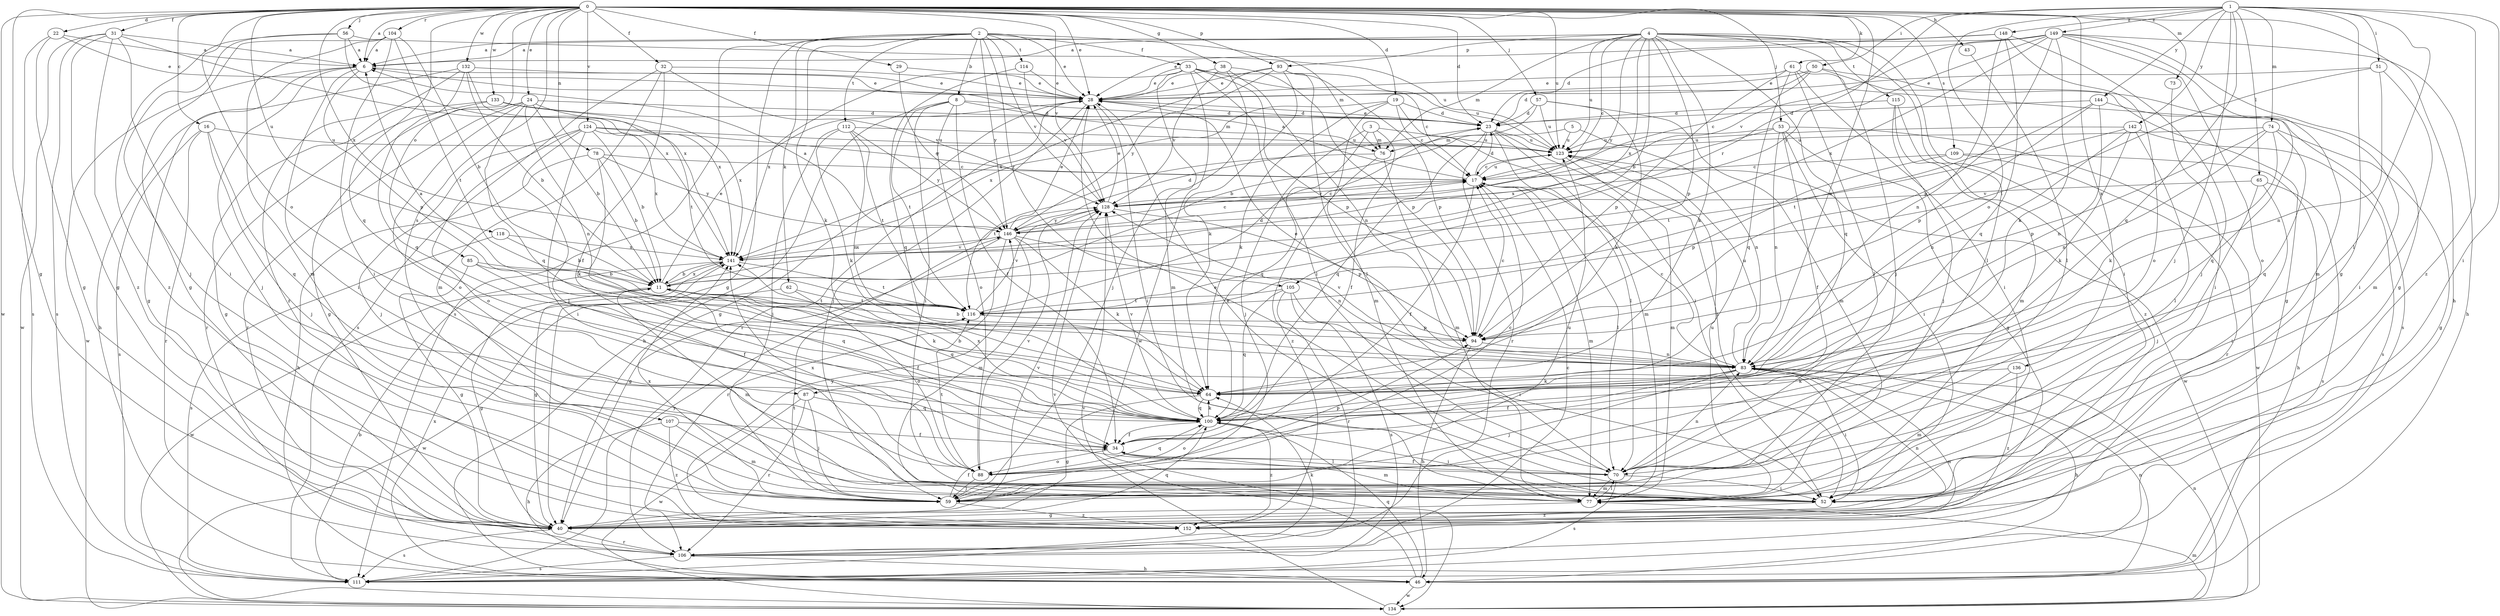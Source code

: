 strict digraph  {
0;
1;
2;
3;
4;
5;
6;
8;
11;
16;
17;
19;
22;
23;
24;
28;
29;
31;
32;
33;
34;
38;
40;
43;
46;
50;
51;
52;
53;
56;
57;
59;
61;
62;
64;
65;
70;
73;
74;
76;
77;
78;
83;
85;
87;
88;
93;
94;
100;
104;
105;
106;
107;
109;
111;
112;
114;
115;
116;
118;
123;
124;
128;
132;
133;
134;
136;
141;
142;
144;
146;
148;
149;
152;
0 -> 6  [label=a];
0 -> 16  [label=c];
0 -> 19  [label=d];
0 -> 22  [label=d];
0 -> 23  [label=d];
0 -> 24  [label=e];
0 -> 28  [label=e];
0 -> 29  [label=f];
0 -> 31  [label=f];
0 -> 32  [label=f];
0 -> 38  [label=g];
0 -> 40  [label=g];
0 -> 43  [label=h];
0 -> 46  [label=h];
0 -> 53  [label=j];
0 -> 56  [label=j];
0 -> 57  [label=j];
0 -> 61  [label=k];
0 -> 73  [label=m];
0 -> 78  [label=n];
0 -> 83  [label=n];
0 -> 85  [label=o];
0 -> 87  [label=o];
0 -> 93  [label=p];
0 -> 100  [label=q];
0 -> 104  [label=r];
0 -> 107  [label=s];
0 -> 109  [label=s];
0 -> 118  [label=u];
0 -> 123  [label=u];
0 -> 124  [label=v];
0 -> 128  [label=v];
0 -> 132  [label=w];
0 -> 133  [label=w];
0 -> 134  [label=w];
0 -> 136  [label=x];
0 -> 141  [label=x];
1 -> 40  [label=g];
1 -> 50  [label=i];
1 -> 51  [label=i];
1 -> 52  [label=i];
1 -> 59  [label=j];
1 -> 65  [label=l];
1 -> 70  [label=l];
1 -> 74  [label=m];
1 -> 87  [label=o];
1 -> 100  [label=q];
1 -> 105  [label=r];
1 -> 142  [label=y];
1 -> 144  [label=y];
1 -> 148  [label=z];
1 -> 149  [label=z];
1 -> 152  [label=z];
2 -> 8  [label=b];
2 -> 28  [label=e];
2 -> 33  [label=f];
2 -> 40  [label=g];
2 -> 62  [label=k];
2 -> 64  [label=k];
2 -> 76  [label=m];
2 -> 105  [label=r];
2 -> 111  [label=s];
2 -> 112  [label=t];
2 -> 114  [label=t];
2 -> 128  [label=v];
2 -> 146  [label=y];
3 -> 34  [label=f];
3 -> 59  [label=j];
3 -> 76  [label=m];
3 -> 100  [label=q];
3 -> 123  [label=u];
4 -> 6  [label=a];
4 -> 11  [label=b];
4 -> 17  [label=c];
4 -> 52  [label=i];
4 -> 59  [label=j];
4 -> 64  [label=k];
4 -> 70  [label=l];
4 -> 76  [label=m];
4 -> 93  [label=p];
4 -> 94  [label=p];
4 -> 100  [label=q];
4 -> 115  [label=t];
4 -> 123  [label=u];
4 -> 141  [label=x];
4 -> 146  [label=y];
5 -> 76  [label=m];
5 -> 83  [label=n];
5 -> 123  [label=u];
6 -> 28  [label=e];
6 -> 40  [label=g];
6 -> 52  [label=i];
6 -> 59  [label=j];
6 -> 94  [label=p];
6 -> 134  [label=w];
8 -> 23  [label=d];
8 -> 34  [label=f];
8 -> 46  [label=h];
8 -> 52  [label=i];
8 -> 76  [label=m];
8 -> 88  [label=o];
8 -> 116  [label=t];
11 -> 28  [label=e];
11 -> 34  [label=f];
11 -> 40  [label=g];
11 -> 64  [label=k];
11 -> 77  [label=m];
11 -> 100  [label=q];
11 -> 116  [label=t];
11 -> 128  [label=v];
11 -> 141  [label=x];
16 -> 59  [label=j];
16 -> 100  [label=q];
16 -> 106  [label=r];
16 -> 111  [label=s];
16 -> 123  [label=u];
17 -> 6  [label=a];
17 -> 23  [label=d];
17 -> 34  [label=f];
17 -> 70  [label=l];
17 -> 77  [label=m];
17 -> 123  [label=u];
17 -> 128  [label=v];
19 -> 17  [label=c];
19 -> 23  [label=d];
19 -> 52  [label=i];
19 -> 64  [label=k];
19 -> 77  [label=m];
19 -> 141  [label=x];
22 -> 6  [label=a];
22 -> 28  [label=e];
22 -> 40  [label=g];
22 -> 111  [label=s];
23 -> 28  [label=e];
23 -> 52  [label=i];
23 -> 70  [label=l];
23 -> 77  [label=m];
23 -> 100  [label=q];
23 -> 106  [label=r];
23 -> 123  [label=u];
24 -> 11  [label=b];
24 -> 23  [label=d];
24 -> 40  [label=g];
24 -> 83  [label=n];
24 -> 88  [label=o];
24 -> 100  [label=q];
24 -> 106  [label=r];
24 -> 116  [label=t];
28 -> 23  [label=d];
28 -> 40  [label=g];
28 -> 52  [label=i];
28 -> 59  [label=j];
28 -> 106  [label=r];
29 -> 28  [label=e];
29 -> 146  [label=y];
31 -> 6  [label=a];
31 -> 40  [label=g];
31 -> 52  [label=i];
31 -> 111  [label=s];
31 -> 134  [label=w];
31 -> 141  [label=x];
31 -> 152  [label=z];
32 -> 28  [label=e];
32 -> 34  [label=f];
32 -> 77  [label=m];
32 -> 111  [label=s];
32 -> 128  [label=v];
33 -> 17  [label=c];
33 -> 28  [label=e];
33 -> 70  [label=l];
33 -> 77  [label=m];
33 -> 94  [label=p];
33 -> 123  [label=u];
33 -> 134  [label=w];
33 -> 141  [label=x];
34 -> 70  [label=l];
34 -> 77  [label=m];
34 -> 88  [label=o];
38 -> 28  [label=e];
38 -> 59  [label=j];
38 -> 83  [label=n];
38 -> 94  [label=p];
38 -> 128  [label=v];
40 -> 83  [label=n];
40 -> 100  [label=q];
40 -> 106  [label=r];
40 -> 111  [label=s];
40 -> 128  [label=v];
43 -> 70  [label=l];
46 -> 83  [label=n];
46 -> 100  [label=q];
46 -> 128  [label=v];
46 -> 134  [label=w];
46 -> 141  [label=x];
50 -> 17  [label=c];
50 -> 23  [label=d];
50 -> 28  [label=e];
50 -> 40  [label=g];
50 -> 52  [label=i];
51 -> 28  [label=e];
51 -> 77  [label=m];
51 -> 83  [label=n];
51 -> 116  [label=t];
52 -> 28  [label=e];
52 -> 152  [label=z];
53 -> 34  [label=f];
53 -> 40  [label=g];
53 -> 52  [label=i];
53 -> 83  [label=n];
53 -> 123  [label=u];
53 -> 134  [label=w];
53 -> 141  [label=x];
56 -> 6  [label=a];
56 -> 59  [label=j];
56 -> 123  [label=u];
56 -> 141  [label=x];
56 -> 152  [label=z];
57 -> 11  [label=b];
57 -> 23  [label=d];
57 -> 64  [label=k];
57 -> 77  [label=m];
57 -> 123  [label=u];
59 -> 34  [label=f];
59 -> 116  [label=t];
59 -> 123  [label=u];
59 -> 141  [label=x];
59 -> 152  [label=z];
61 -> 28  [label=e];
61 -> 52  [label=i];
61 -> 70  [label=l];
61 -> 94  [label=p];
61 -> 100  [label=q];
61 -> 111  [label=s];
62 -> 88  [label=o];
62 -> 116  [label=t];
62 -> 134  [label=w];
64 -> 11  [label=b];
64 -> 40  [label=g];
64 -> 100  [label=q];
65 -> 52  [label=i];
65 -> 59  [label=j];
65 -> 111  [label=s];
65 -> 128  [label=v];
70 -> 28  [label=e];
70 -> 34  [label=f];
70 -> 52  [label=i];
70 -> 77  [label=m];
70 -> 83  [label=n];
70 -> 111  [label=s];
73 -> 52  [label=i];
74 -> 40  [label=g];
74 -> 64  [label=k];
74 -> 83  [label=n];
74 -> 94  [label=p];
74 -> 100  [label=q];
74 -> 123  [label=u];
76 -> 77  [label=m];
76 -> 116  [label=t];
76 -> 152  [label=z];
77 -> 40  [label=g];
77 -> 70  [label=l];
77 -> 123  [label=u];
78 -> 11  [label=b];
78 -> 17  [label=c];
78 -> 46  [label=h];
78 -> 64  [label=k];
78 -> 146  [label=y];
83 -> 17  [label=c];
83 -> 28  [label=e];
83 -> 34  [label=f];
83 -> 46  [label=h];
83 -> 52  [label=i];
83 -> 59  [label=j];
83 -> 64  [label=k];
83 -> 123  [label=u];
83 -> 128  [label=v];
85 -> 11  [label=b];
85 -> 34  [label=f];
85 -> 40  [label=g];
85 -> 100  [label=q];
87 -> 59  [label=j];
87 -> 100  [label=q];
87 -> 106  [label=r];
87 -> 134  [label=w];
88 -> 17  [label=c];
88 -> 59  [label=j];
88 -> 94  [label=p];
88 -> 100  [label=q];
88 -> 116  [label=t];
88 -> 128  [label=v];
88 -> 141  [label=x];
93 -> 28  [label=e];
93 -> 64  [label=k];
93 -> 70  [label=l];
93 -> 94  [label=p];
93 -> 141  [label=x];
93 -> 146  [label=y];
94 -> 11  [label=b];
94 -> 17  [label=c];
94 -> 46  [label=h];
94 -> 83  [label=n];
100 -> 34  [label=f];
100 -> 52  [label=i];
100 -> 64  [label=k];
100 -> 88  [label=o];
100 -> 128  [label=v];
100 -> 141  [label=x];
100 -> 152  [label=z];
104 -> 6  [label=a];
104 -> 11  [label=b];
104 -> 40  [label=g];
104 -> 52  [label=i];
104 -> 77  [label=m];
104 -> 116  [label=t];
105 -> 52  [label=i];
105 -> 100  [label=q];
105 -> 106  [label=r];
105 -> 111  [label=s];
105 -> 116  [label=t];
106 -> 17  [label=c];
106 -> 46  [label=h];
106 -> 64  [label=k];
106 -> 83  [label=n];
106 -> 111  [label=s];
107 -> 34  [label=f];
107 -> 46  [label=h];
107 -> 77  [label=m];
107 -> 152  [label=z];
109 -> 17  [label=c];
109 -> 46  [label=h];
109 -> 94  [label=p];
109 -> 106  [label=r];
111 -> 11  [label=b];
111 -> 146  [label=y];
112 -> 59  [label=j];
112 -> 64  [label=k];
112 -> 83  [label=n];
112 -> 116  [label=t];
112 -> 123  [label=u];
112 -> 146  [label=y];
114 -> 28  [label=e];
114 -> 100  [label=q];
114 -> 128  [label=v];
115 -> 23  [label=d];
115 -> 59  [label=j];
115 -> 77  [label=m];
115 -> 152  [label=z];
116 -> 6  [label=a];
116 -> 23  [label=d];
116 -> 94  [label=p];
116 -> 128  [label=v];
118 -> 11  [label=b];
118 -> 111  [label=s];
118 -> 141  [label=x];
123 -> 17  [label=c];
123 -> 77  [label=m];
123 -> 134  [label=w];
124 -> 11  [label=b];
124 -> 17  [label=c];
124 -> 52  [label=i];
124 -> 59  [label=j];
124 -> 70  [label=l];
124 -> 88  [label=o];
124 -> 123  [label=u];
124 -> 141  [label=x];
128 -> 17  [label=c];
128 -> 28  [label=e];
128 -> 94  [label=p];
128 -> 146  [label=y];
132 -> 11  [label=b];
132 -> 28  [label=e];
132 -> 46  [label=h];
132 -> 100  [label=q];
132 -> 141  [label=x];
132 -> 152  [label=z];
133 -> 23  [label=d];
133 -> 40  [label=g];
133 -> 106  [label=r];
133 -> 141  [label=x];
134 -> 77  [label=m];
134 -> 83  [label=n];
134 -> 128  [label=v];
136 -> 64  [label=k];
136 -> 77  [label=m];
136 -> 152  [label=z];
141 -> 11  [label=b];
141 -> 40  [label=g];
141 -> 116  [label=t];
141 -> 134  [label=w];
142 -> 64  [label=k];
142 -> 70  [label=l];
142 -> 83  [label=n];
142 -> 111  [label=s];
142 -> 116  [label=t];
142 -> 123  [label=u];
144 -> 23  [label=d];
144 -> 83  [label=n];
144 -> 94  [label=p];
144 -> 100  [label=q];
144 -> 116  [label=t];
146 -> 6  [label=a];
146 -> 17  [label=c];
146 -> 23  [label=d];
146 -> 28  [label=e];
146 -> 40  [label=g];
146 -> 64  [label=k];
146 -> 77  [label=m];
146 -> 83  [label=n];
146 -> 106  [label=r];
146 -> 141  [label=x];
148 -> 6  [label=a];
148 -> 28  [label=e];
148 -> 59  [label=j];
148 -> 83  [label=n];
148 -> 88  [label=o];
148 -> 100  [label=q];
149 -> 6  [label=a];
149 -> 23  [label=d];
149 -> 40  [label=g];
149 -> 46  [label=h];
149 -> 64  [label=k];
149 -> 77  [label=m];
149 -> 88  [label=o];
149 -> 94  [label=p];
149 -> 128  [label=v];
149 -> 141  [label=x];
149 -> 146  [label=y];
152 -> 146  [label=y];
}
